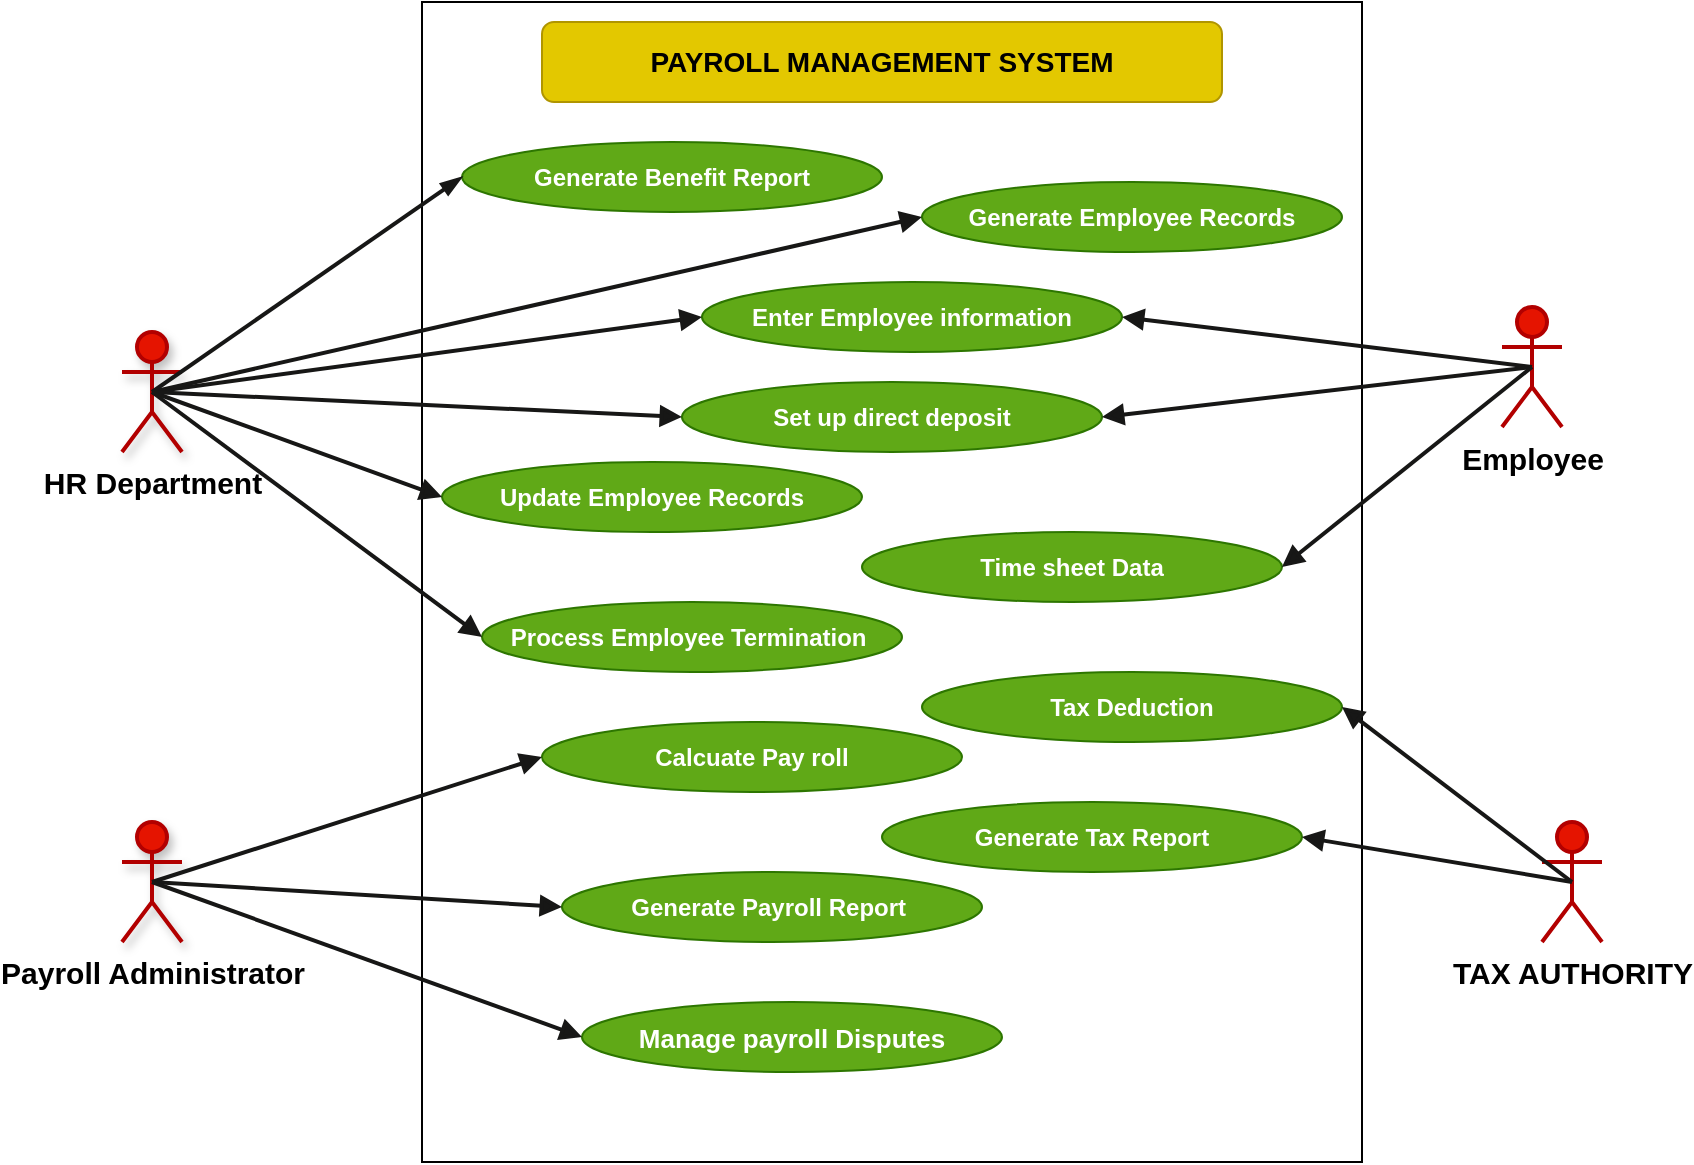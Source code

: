 <mxfile version="21.1.2" type="device">
  <diagram name="Page-1" id="uHvMw58qS8uGZ-ix74A2">
    <mxGraphModel dx="1890" dy="1761" grid="1" gridSize="10" guides="1" tooltips="1" connect="1" arrows="1" fold="1" page="1" pageScale="1" pageWidth="850" pageHeight="1100" math="0" shadow="0">
      <root>
        <mxCell id="0" />
        <mxCell id="1" parent="0" />
        <mxCell id="gEb4b2PIir80PRkTaEHa-1" value="" style="rounded=0;whiteSpace=wrap;html=1;" parent="1" vertex="1">
          <mxGeometry x="170" y="-50" width="470" height="580" as="geometry" />
        </mxCell>
        <mxCell id="gEb4b2PIir80PRkTaEHa-2" value="&lt;b&gt;&lt;font color=&quot;#000000&quot; style=&quot;font-size: 15px;&quot;&gt;Employee&lt;/font&gt;&lt;/b&gt;" style="shape=umlActor;verticalLabelPosition=bottom;verticalAlign=top;html=1;outlineConnect=0;fillColor=#e51400;fontColor=#ffffff;strokeColor=#B20000;strokeWidth=2;" parent="1" vertex="1">
          <mxGeometry x="710" y="102.5" width="30" height="60" as="geometry" />
        </mxCell>
        <mxCell id="gEb4b2PIir80PRkTaEHa-4" value="&lt;b&gt;Generate Employee Records&lt;/b&gt;" style="ellipse;whiteSpace=wrap;html=1;fillColor=#60a917;fontColor=#ffffff;strokeColor=#2D7600;" parent="1" vertex="1">
          <mxGeometry x="420" y="40" width="210" height="35" as="geometry" />
        </mxCell>
        <mxCell id="gEb4b2PIir80PRkTaEHa-7" value="&lt;b&gt;Enter Employee information&lt;/b&gt;" style="ellipse;whiteSpace=wrap;html=1;fillColor=#60a917;fontColor=#ffffff;strokeColor=#2D7600;" parent="1" vertex="1">
          <mxGeometry x="310" y="90" width="210" height="35" as="geometry" />
        </mxCell>
        <mxCell id="gEb4b2PIir80PRkTaEHa-8" value="&lt;b&gt;Time sheet Data&lt;/b&gt;" style="ellipse;whiteSpace=wrap;html=1;fillColor=#60a917;fontColor=#ffffff;strokeColor=#2D7600;" parent="1" vertex="1">
          <mxGeometry x="390" y="215" width="210" height="35" as="geometry" />
        </mxCell>
        <mxCell id="gEb4b2PIir80PRkTaEHa-9" value="&lt;b&gt;Calcuate Pay roll&lt;/b&gt;" style="ellipse;whiteSpace=wrap;html=1;fillColor=#60a917;fontColor=#ffffff;strokeColor=#2D7600;" parent="1" vertex="1">
          <mxGeometry x="230" y="310" width="210" height="35" as="geometry" />
        </mxCell>
        <mxCell id="gEb4b2PIir80PRkTaEHa-11" value="&lt;b&gt;Tax Deduction&lt;/b&gt;" style="ellipse;whiteSpace=wrap;html=1;fillColor=#60a917;fontColor=#ffffff;strokeColor=#2D7600;" parent="1" vertex="1">
          <mxGeometry x="420" y="285" width="210" height="35" as="geometry" />
        </mxCell>
        <mxCell id="gEb4b2PIir80PRkTaEHa-13" value="&lt;b&gt;Generate Payroll Report&amp;nbsp;&lt;/b&gt;" style="ellipse;whiteSpace=wrap;html=1;fillColor=#60a917;fontColor=#ffffff;strokeColor=#2D7600;" parent="1" vertex="1">
          <mxGeometry x="240" y="385" width="210" height="35" as="geometry" />
        </mxCell>
        <mxCell id="gEb4b2PIir80PRkTaEHa-14" value="&lt;b&gt;Generate Tax Report&lt;/b&gt;" style="ellipse;whiteSpace=wrap;html=1;fillColor=#60a917;fontColor=#ffffff;strokeColor=#2D7600;" parent="1" vertex="1">
          <mxGeometry x="400" y="350" width="210" height="35" as="geometry" />
        </mxCell>
        <mxCell id="gEb4b2PIir80PRkTaEHa-15" value="&lt;b&gt;Update Employee Records&lt;/b&gt;" style="ellipse;whiteSpace=wrap;html=1;fillColor=#60a917;fontColor=#ffffff;strokeColor=#2D7600;" parent="1" vertex="1">
          <mxGeometry x="180" y="180" width="210" height="35" as="geometry" />
        </mxCell>
        <mxCell id="wp_XAsSW5gDIgWgZ_M9L-1" value="&lt;span style=&quot;font-size: 15px;&quot;&gt;&lt;b&gt;&lt;font color=&quot;#000000&quot;&gt;HR Department&lt;/font&gt;&lt;/b&gt;&lt;/span&gt;" style="shape=umlActor;verticalLabelPosition=bottom;verticalAlign=top;html=1;outlineConnect=0;shadow=1;fillColor=#e51400;fontColor=#ffffff;strokeColor=#B20000;strokeWidth=2;" parent="1" vertex="1">
          <mxGeometry x="20" y="115" width="30" height="60" as="geometry" />
        </mxCell>
        <mxCell id="wp_XAsSW5gDIgWgZ_M9L-4" value="&lt;b&gt;Process Employee Termination&amp;nbsp;&lt;/b&gt;" style="ellipse;whiteSpace=wrap;html=1;fillColor=#60a917;fontColor=#ffffff;strokeColor=#2D7600;" parent="1" vertex="1">
          <mxGeometry x="200" y="250" width="210" height="35" as="geometry" />
        </mxCell>
        <mxCell id="wp_XAsSW5gDIgWgZ_M9L-5" value="&lt;b&gt;&lt;font style=&quot;font-size: 13px;&quot;&gt;Manage payroll Disputes&lt;/font&gt;&lt;/b&gt;" style="ellipse;whiteSpace=wrap;html=1;fillColor=#60a917;fontColor=#ffffff;strokeColor=#2D7600;" parent="1" vertex="1">
          <mxGeometry x="250" y="450" width="210" height="35" as="geometry" />
        </mxCell>
        <mxCell id="wp_XAsSW5gDIgWgZ_M9L-6" value="&lt;b&gt;Set up direct deposit&lt;/b&gt;" style="ellipse;whiteSpace=wrap;html=1;fillColor=#60a917;fontColor=#ffffff;strokeColor=#2D7600;" parent="1" vertex="1">
          <mxGeometry x="300" y="140" width="210" height="35" as="geometry" />
        </mxCell>
        <mxCell id="wp_XAsSW5gDIgWgZ_M9L-9" value="&lt;span style=&quot;font-size: 15px;&quot;&gt;&lt;b&gt;&lt;font color=&quot;#000000&quot;&gt;TAX AUTHORITY&lt;/font&gt;&lt;/b&gt;&lt;/span&gt;" style="shape=umlActor;verticalLabelPosition=bottom;verticalAlign=top;html=1;outlineConnect=0;fillColor=#e51400;fontColor=#ffffff;strokeColor=#B20000;strokeWidth=2;" parent="1" vertex="1">
          <mxGeometry x="730" y="360" width="30" height="60" as="geometry" />
        </mxCell>
        <mxCell id="wp_XAsSW5gDIgWgZ_M9L-11" value="" style="endArrow=none;html=1;rounded=0;entryX=0.5;entryY=0.5;entryDx=0;entryDy=0;entryPerimeter=0;exitX=1;exitY=0.5;exitDx=0;exitDy=0;strokeWidth=2;fillColor=#d5e8d4;strokeColor=#171716;startArrow=block;startFill=1;" parent="1" source="gEb4b2PIir80PRkTaEHa-7" target="gEb4b2PIir80PRkTaEHa-2" edge="1">
          <mxGeometry width="50" height="50" relative="1" as="geometry">
            <mxPoint x="380" y="380" as="sourcePoint" />
            <mxPoint x="430" y="330" as="targetPoint" />
          </mxGeometry>
        </mxCell>
        <mxCell id="wp_XAsSW5gDIgWgZ_M9L-13" value="" style="endArrow=none;html=1;rounded=0;entryX=0.5;entryY=0.5;entryDx=0;entryDy=0;entryPerimeter=0;strokeWidth=2;fillColor=#d5e8d4;strokeColor=#171716;exitX=0;exitY=0.5;exitDx=0;exitDy=0;startArrow=block;startFill=1;" parent="1" source="gEb4b2PIir80PRkTaEHa-7" target="wp_XAsSW5gDIgWgZ_M9L-1" edge="1">
          <mxGeometry width="50" height="50" relative="1" as="geometry">
            <mxPoint x="290" y="133" as="sourcePoint" />
            <mxPoint x="735" y="143" as="targetPoint" />
          </mxGeometry>
        </mxCell>
        <mxCell id="wp_XAsSW5gDIgWgZ_M9L-14" value="" style="endArrow=none;html=1;rounded=0;entryX=0.5;entryY=0.5;entryDx=0;entryDy=0;entryPerimeter=0;exitX=1;exitY=0.5;exitDx=0;exitDy=0;strokeWidth=2;fillColor=#d5e8d4;strokeColor=#171716;startArrow=block;startFill=1;" parent="1" source="gEb4b2PIir80PRkTaEHa-8" target="gEb4b2PIir80PRkTaEHa-2" edge="1">
          <mxGeometry width="50" height="50" relative="1" as="geometry">
            <mxPoint x="510" y="143" as="sourcePoint" />
            <mxPoint x="735" y="143" as="targetPoint" />
          </mxGeometry>
        </mxCell>
        <mxCell id="wp_XAsSW5gDIgWgZ_M9L-16" value="&lt;span style=&quot;font-size: 15px;&quot;&gt;&lt;b&gt;&lt;font color=&quot;#000000&quot;&gt;Payroll Administrator&lt;/font&gt;&lt;/b&gt;&lt;/span&gt;" style="shape=umlActor;verticalLabelPosition=bottom;verticalAlign=top;html=1;outlineConnect=0;shadow=1;fillColor=#e51400;fontColor=#ffffff;strokeColor=#B20000;strokeWidth=2;" parent="1" vertex="1">
          <mxGeometry x="20" y="360" width="30" height="60" as="geometry" />
        </mxCell>
        <mxCell id="wp_XAsSW5gDIgWgZ_M9L-19" value="" style="endArrow=none;html=1;rounded=0;entryX=0.5;entryY=0.5;entryDx=0;entryDy=0;entryPerimeter=0;strokeWidth=2;fillColor=#d5e8d4;strokeColor=#171716;exitX=0;exitY=0.5;exitDx=0;exitDy=0;startArrow=block;startFill=1;" parent="1" source="gEb4b2PIir80PRkTaEHa-9" target="wp_XAsSW5gDIgWgZ_M9L-16" edge="1">
          <mxGeometry width="50" height="50" relative="1" as="geometry">
            <mxPoint x="300" y="143" as="sourcePoint" />
            <mxPoint x="95" y="143" as="targetPoint" />
          </mxGeometry>
        </mxCell>
        <mxCell id="wp_XAsSW5gDIgWgZ_M9L-20" value="" style="endArrow=block;html=1;rounded=0;entryX=1;entryY=0.5;entryDx=0;entryDy=0;strokeWidth=2;fillColor=#d5e8d4;strokeColor=#171716;exitX=0.5;exitY=0.5;exitDx=0;exitDy=0;exitPerimeter=0;startArrow=none;startFill=0;endFill=1;" parent="1" source="wp_XAsSW5gDIgWgZ_M9L-9" target="gEb4b2PIir80PRkTaEHa-11" edge="1">
          <mxGeometry width="50" height="50" relative="1" as="geometry">
            <mxPoint x="300" y="248" as="sourcePoint" />
            <mxPoint x="95" y="300" as="targetPoint" />
          </mxGeometry>
        </mxCell>
        <mxCell id="wp_XAsSW5gDIgWgZ_M9L-21" value="" style="endArrow=none;html=1;rounded=0;entryX=0.5;entryY=0.5;entryDx=0;entryDy=0;entryPerimeter=0;strokeWidth=2;fillColor=#d5e8d4;strokeColor=#171716;exitX=0;exitY=0.5;exitDx=0;exitDy=0;startArrow=block;startFill=1;" parent="1" source="gEb4b2PIir80PRkTaEHa-13" target="wp_XAsSW5gDIgWgZ_M9L-16" edge="1">
          <mxGeometry width="50" height="50" relative="1" as="geometry">
            <mxPoint x="300" y="248" as="sourcePoint" />
            <mxPoint x="95" y="300" as="targetPoint" />
          </mxGeometry>
        </mxCell>
        <mxCell id="wp_XAsSW5gDIgWgZ_M9L-22" value="" style="endArrow=none;html=1;rounded=0;entryX=0.5;entryY=0.5;entryDx=0;entryDy=0;entryPerimeter=0;strokeWidth=2;fillColor=#d5e8d4;strokeColor=#171716;exitX=0;exitY=0.5;exitDx=0;exitDy=0;startArrow=block;startFill=1;" parent="1" source="gEb4b2PIir80PRkTaEHa-4" target="wp_XAsSW5gDIgWgZ_M9L-1" edge="1">
          <mxGeometry width="50" height="50" relative="1" as="geometry">
            <mxPoint x="300" y="143" as="sourcePoint" />
            <mxPoint x="95" y="143" as="targetPoint" />
          </mxGeometry>
        </mxCell>
        <mxCell id="wp_XAsSW5gDIgWgZ_M9L-23" value="" style="endArrow=block;html=1;rounded=0;entryX=1;entryY=0.5;entryDx=0;entryDy=0;strokeWidth=2;fillColor=#d5e8d4;strokeColor=#171716;exitX=0.5;exitY=0.5;exitDx=0;exitDy=0;exitPerimeter=0;startArrow=none;startFill=0;endFill=1;" parent="1" source="wp_XAsSW5gDIgWgZ_M9L-9" target="gEb4b2PIir80PRkTaEHa-14" edge="1">
          <mxGeometry width="50" height="50" relative="1" as="geometry">
            <mxPoint x="710" y="530" as="sourcePoint" />
            <mxPoint x="510" y="300" as="targetPoint" />
          </mxGeometry>
        </mxCell>
        <mxCell id="wp_XAsSW5gDIgWgZ_M9L-24" value="" style="endArrow=none;html=1;rounded=0;entryX=0.5;entryY=0.5;entryDx=0;entryDy=0;entryPerimeter=0;strokeWidth=2;fillColor=#d5e8d4;strokeColor=#171716;exitX=0;exitY=0.5;exitDx=0;exitDy=0;startArrow=block;startFill=1;" parent="1" source="gEb4b2PIir80PRkTaEHa-15" target="wp_XAsSW5gDIgWgZ_M9L-1" edge="1">
          <mxGeometry width="50" height="50" relative="1" as="geometry">
            <mxPoint x="300" y="143" as="sourcePoint" />
            <mxPoint x="95" y="143" as="targetPoint" />
          </mxGeometry>
        </mxCell>
        <mxCell id="wp_XAsSW5gDIgWgZ_M9L-25" value="&lt;b&gt;Generate Benefit Report&lt;/b&gt;" style="ellipse;whiteSpace=wrap;html=1;fillColor=#60a917;fontColor=#ffffff;strokeColor=#2D7600;" parent="1" vertex="1">
          <mxGeometry x="190" y="20" width="210" height="35" as="geometry" />
        </mxCell>
        <mxCell id="wp_XAsSW5gDIgWgZ_M9L-26" value="" style="endArrow=none;html=1;rounded=0;strokeWidth=2;fillColor=#d5e8d4;strokeColor=#171716;exitX=0;exitY=0.5;exitDx=0;exitDy=0;entryX=0.5;entryY=0.5;entryDx=0;entryDy=0;entryPerimeter=0;endFill=0;startArrow=blockThin;startFill=1;" parent="1" source="wp_XAsSW5gDIgWgZ_M9L-25" target="wp_XAsSW5gDIgWgZ_M9L-1" edge="1">
          <mxGeometry width="50" height="50" relative="1" as="geometry">
            <mxPoint x="300" y="95" as="sourcePoint" />
            <mxPoint x="90" y="130" as="targetPoint" />
          </mxGeometry>
        </mxCell>
        <mxCell id="wp_XAsSW5gDIgWgZ_M9L-27" value="" style="endArrow=none;html=1;rounded=0;strokeWidth=2;fillColor=#d5e8d4;strokeColor=#171716;exitX=0;exitY=0.5;exitDx=0;exitDy=0;entryX=0.5;entryY=0.5;entryDx=0;entryDy=0;entryPerimeter=0;startArrow=block;startFill=1;" parent="1" source="wp_XAsSW5gDIgWgZ_M9L-4" target="wp_XAsSW5gDIgWgZ_M9L-1" edge="1">
          <mxGeometry width="50" height="50" relative="1" as="geometry">
            <mxPoint x="300" y="448" as="sourcePoint" />
            <mxPoint x="90" y="130" as="targetPoint" />
          </mxGeometry>
        </mxCell>
        <mxCell id="wp_XAsSW5gDIgWgZ_M9L-29" value="" style="endArrow=none;html=1;rounded=0;entryX=0.5;entryY=0.5;entryDx=0;entryDy=0;entryPerimeter=0;strokeWidth=2;fillColor=#d5e8d4;strokeColor=#171716;exitX=0;exitY=0.5;exitDx=0;exitDy=0;startArrow=block;startFill=1;" parent="1" source="wp_XAsSW5gDIgWgZ_M9L-5" target="wp_XAsSW5gDIgWgZ_M9L-16" edge="1">
          <mxGeometry width="50" height="50" relative="1" as="geometry">
            <mxPoint x="300" y="348" as="sourcePoint" />
            <mxPoint x="95" y="300" as="targetPoint" />
          </mxGeometry>
        </mxCell>
        <mxCell id="wp_XAsSW5gDIgWgZ_M9L-30" value="" style="endArrow=none;html=1;rounded=0;exitX=1;exitY=0.5;exitDx=0;exitDy=0;strokeWidth=2;fillColor=#d5e8d4;strokeColor=#171716;entryX=0.5;entryY=0.5;entryDx=0;entryDy=0;entryPerimeter=0;startArrow=block;startFill=1;" parent="1" source="wp_XAsSW5gDIgWgZ_M9L-6" target="gEb4b2PIir80PRkTaEHa-2" edge="1">
          <mxGeometry width="50" height="50" relative="1" as="geometry">
            <mxPoint x="530" y="118" as="sourcePoint" />
            <mxPoint x="720" y="130" as="targetPoint" />
          </mxGeometry>
        </mxCell>
        <mxCell id="wp_XAsSW5gDIgWgZ_M9L-31" value="" style="endArrow=block;html=1;rounded=0;strokeWidth=2;fillColor=#d5e8d4;strokeColor=#171716;entryX=0;entryY=0.5;entryDx=0;entryDy=0;exitX=0.5;exitY=0.5;exitDx=0;exitDy=0;exitPerimeter=0;startArrow=none;startFill=0;endFill=1;" parent="1" source="wp_XAsSW5gDIgWgZ_M9L-1" target="wp_XAsSW5gDIgWgZ_M9L-6" edge="1">
          <mxGeometry width="50" height="50" relative="1" as="geometry">
            <mxPoint x="90" y="130" as="sourcePoint" />
            <mxPoint x="735" y="143" as="targetPoint" />
          </mxGeometry>
        </mxCell>
        <mxCell id="YnY5Ib4KuNP-z_DeqnXt-1" value="&lt;b&gt;&lt;font style=&quot;font-size: 14px;&quot;&gt;PAYROLL MANAGEMENT SYSTEM&lt;/font&gt;&lt;/b&gt;" style="rounded=1;whiteSpace=wrap;html=1;fillColor=#e3c800;strokeColor=#B09500;fontColor=#000000;" parent="1" vertex="1">
          <mxGeometry x="230" y="-40" width="340" height="40" as="geometry" />
        </mxCell>
      </root>
    </mxGraphModel>
  </diagram>
</mxfile>
